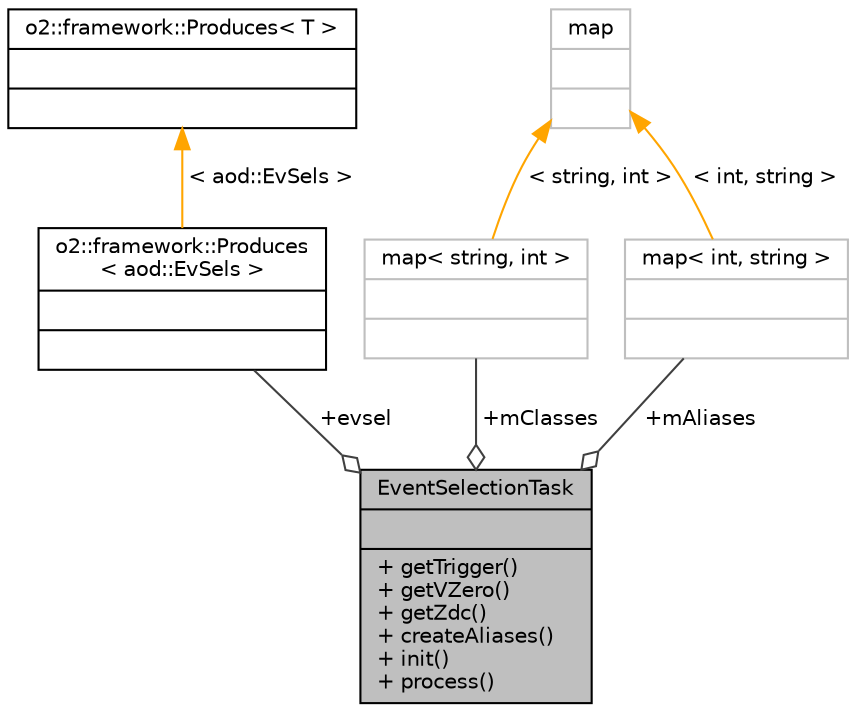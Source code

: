 digraph "EventSelectionTask"
{
 // INTERACTIVE_SVG=YES
  bgcolor="transparent";
  edge [fontname="Helvetica",fontsize="10",labelfontname="Helvetica",labelfontsize="10"];
  node [fontname="Helvetica",fontsize="10",shape=record];
  Node1 [label="{EventSelectionTask\n||+ getTrigger()\l+ getVZero()\l+ getZdc()\l+ createAliases()\l+ init()\l+ process()\l}",height=0.2,width=0.4,color="black", fillcolor="grey75", style="filled", fontcolor="black"];
  Node2 -> Node1 [color="grey25",fontsize="10",style="solid",label=" +evsel" ,arrowhead="odiamond",fontname="Helvetica"];
  Node2 [label="{o2::framework::Produces\l\< aod::EvSels \>\n||}",height=0.2,width=0.4,color="black",URL="$d6/d86/structo2_1_1framework_1_1Produces.html"];
  Node3 -> Node2 [dir="back",color="orange",fontsize="10",style="solid",label=" \< aod::EvSels \>" ,fontname="Helvetica"];
  Node3 [label="{o2::framework::Produces\< T \>\n||}",height=0.2,width=0.4,color="black",URL="$d6/d86/structo2_1_1framework_1_1Produces.html"];
  Node4 -> Node1 [color="grey25",fontsize="10",style="solid",label=" +mClasses" ,arrowhead="odiamond",fontname="Helvetica"];
  Node4 [label="{map\< string, int \>\n||}",height=0.2,width=0.4,color="grey75"];
  Node5 -> Node4 [dir="back",color="orange",fontsize="10",style="solid",label=" \< string, int \>" ,fontname="Helvetica"];
  Node5 [label="{map\n||}",height=0.2,width=0.4,color="grey75"];
  Node6 -> Node1 [color="grey25",fontsize="10",style="solid",label=" +mAliases" ,arrowhead="odiamond",fontname="Helvetica"];
  Node6 [label="{map\< int, string \>\n||}",height=0.2,width=0.4,color="grey75"];
  Node5 -> Node6 [dir="back",color="orange",fontsize="10",style="solid",label=" \< int, string \>" ,fontname="Helvetica"];
}
